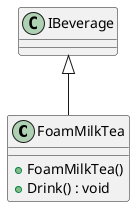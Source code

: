 @startuml
class FoamMilkTea {
    + FoamMilkTea()
    + Drink() : void
}
IBeverage <|-- FoamMilkTea
@enduml
